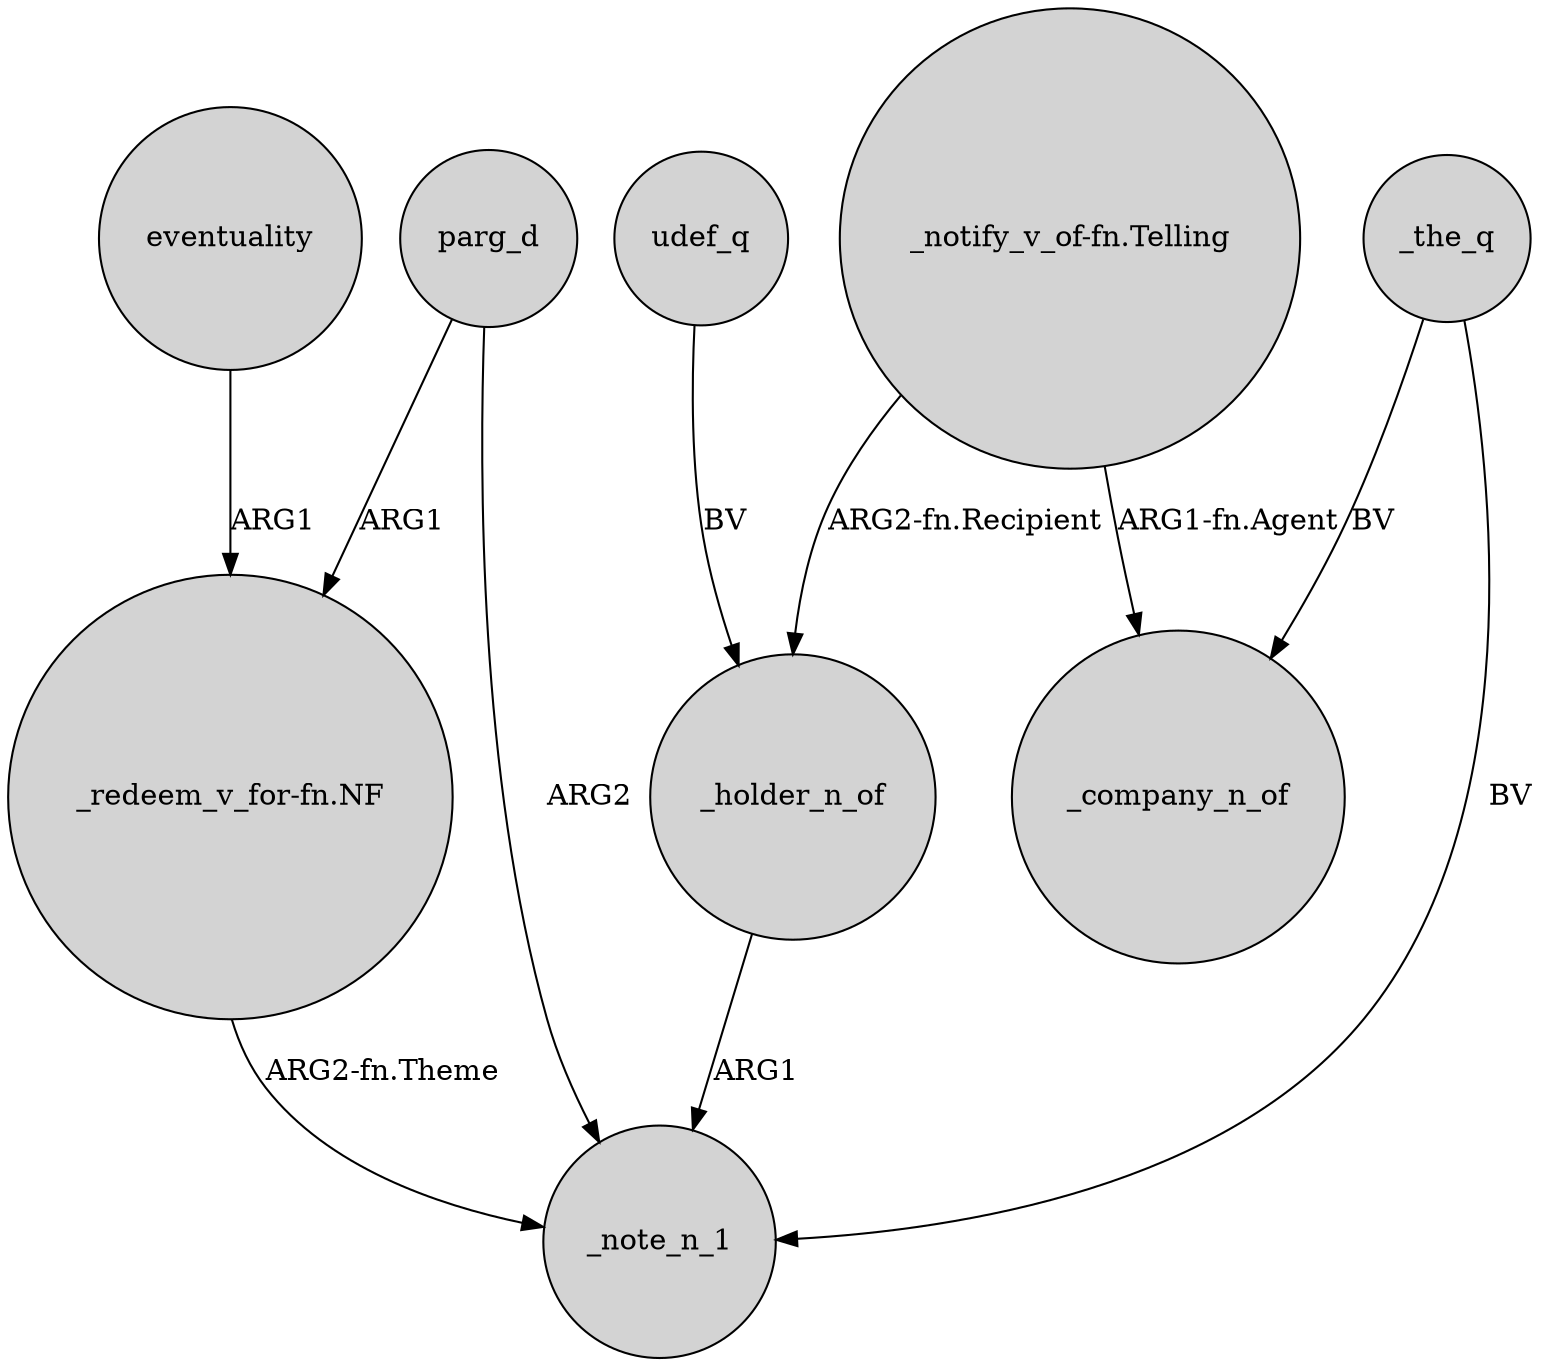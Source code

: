 digraph {
	node [shape=circle style=filled]
	eventuality -> "_redeem_v_for-fn.NF" [label=ARG1]
	"_redeem_v_for-fn.NF" -> _note_n_1 [label="ARG2-fn.Theme"]
	"_notify_v_of-fn.Telling" -> _holder_n_of [label="ARG2-fn.Recipient"]
	parg_d -> _note_n_1 [label=ARG2]
	_the_q -> _note_n_1 [label=BV]
	udef_q -> _holder_n_of [label=BV]
	_the_q -> _company_n_of [label=BV]
	_holder_n_of -> _note_n_1 [label=ARG1]
	parg_d -> "_redeem_v_for-fn.NF" [label=ARG1]
	"_notify_v_of-fn.Telling" -> _company_n_of [label="ARG1-fn.Agent"]
}
